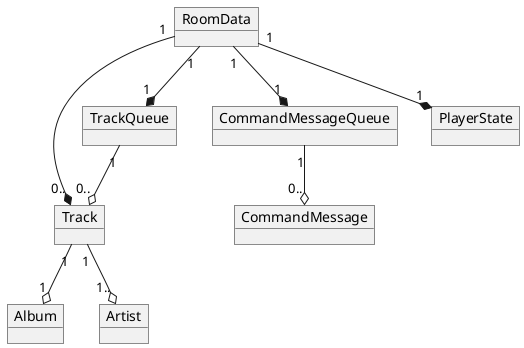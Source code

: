 @startuml
skinparam monochrome true
object RoomData
object Track
object Album
object Artist
object CommandMessage
object CommandMessageQueue
object TrackQueue
object PlayerState

RoomData "1"--*"1" TrackQueue
RoomData "1"--* "0.." Track
RoomData "1" --* "1" CommandMessageQueue
CommandMessageQueue "1" --o "0.." CommandMessage
TrackQueue "1"--o "0.." Track
' TrackHistory "1" --o "0.." Track
RoomData "1" --* "1" PlayerState
Track "1" --o "1.." Artist
Track "1" --o "1" Album

@enduml